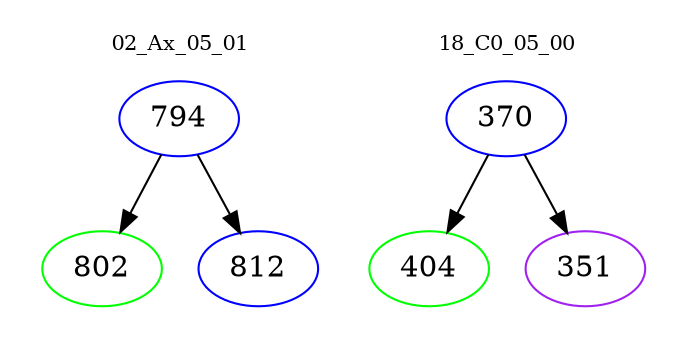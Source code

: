 digraph{
subgraph cluster_0 {
color = white
label = "02_Ax_05_01";
fontsize=10;
T0_794 [label="794", color="blue"]
T0_794 -> T0_802 [color="black"]
T0_802 [label="802", color="green"]
T0_794 -> T0_812 [color="black"]
T0_812 [label="812", color="blue"]
}
subgraph cluster_1 {
color = white
label = "18_C0_05_00";
fontsize=10;
T1_370 [label="370", color="blue"]
T1_370 -> T1_404 [color="black"]
T1_404 [label="404", color="green"]
T1_370 -> T1_351 [color="black"]
T1_351 [label="351", color="purple"]
}
}
